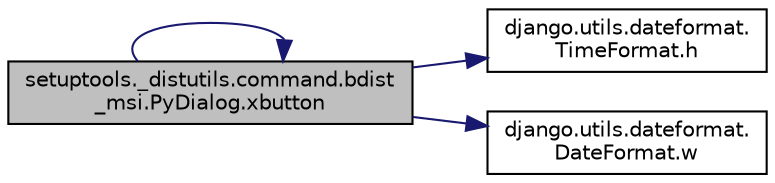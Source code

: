 digraph "setuptools._distutils.command.bdist_msi.PyDialog.xbutton"
{
 // LATEX_PDF_SIZE
  edge [fontname="Helvetica",fontsize="10",labelfontname="Helvetica",labelfontsize="10"];
  node [fontname="Helvetica",fontsize="10",shape=record];
  rankdir="LR";
  Node1 [label="setuptools._distutils.command.bdist\l_msi.PyDialog.xbutton",height=0.2,width=0.4,color="black", fillcolor="grey75", style="filled", fontcolor="black",tooltip=" "];
  Node1 -> Node2 [color="midnightblue",fontsize="10",style="solid",fontname="Helvetica"];
  Node2 [label="django.utils.dateformat.\lTimeFormat.h",height=0.2,width=0.4,color="black", fillcolor="white", style="filled",URL="$dd/d24/classdjango_1_1utils_1_1dateformat_1_1_time_format.html#aa075e6a3d6226298f871148aeaf1b53b",tooltip=" "];
  Node1 -> Node3 [color="midnightblue",fontsize="10",style="solid",fontname="Helvetica"];
  Node3 [label="django.utils.dateformat.\lDateFormat.w",height=0.2,width=0.4,color="black", fillcolor="white", style="filled",URL="$d9/dc6/classdjango_1_1utils_1_1dateformat_1_1_date_format.html#a82eb0597f5aa3b87cdbc0f85ddb999cb",tooltip=" "];
  Node1 -> Node1 [color="midnightblue",fontsize="10",style="solid",fontname="Helvetica"];
}
